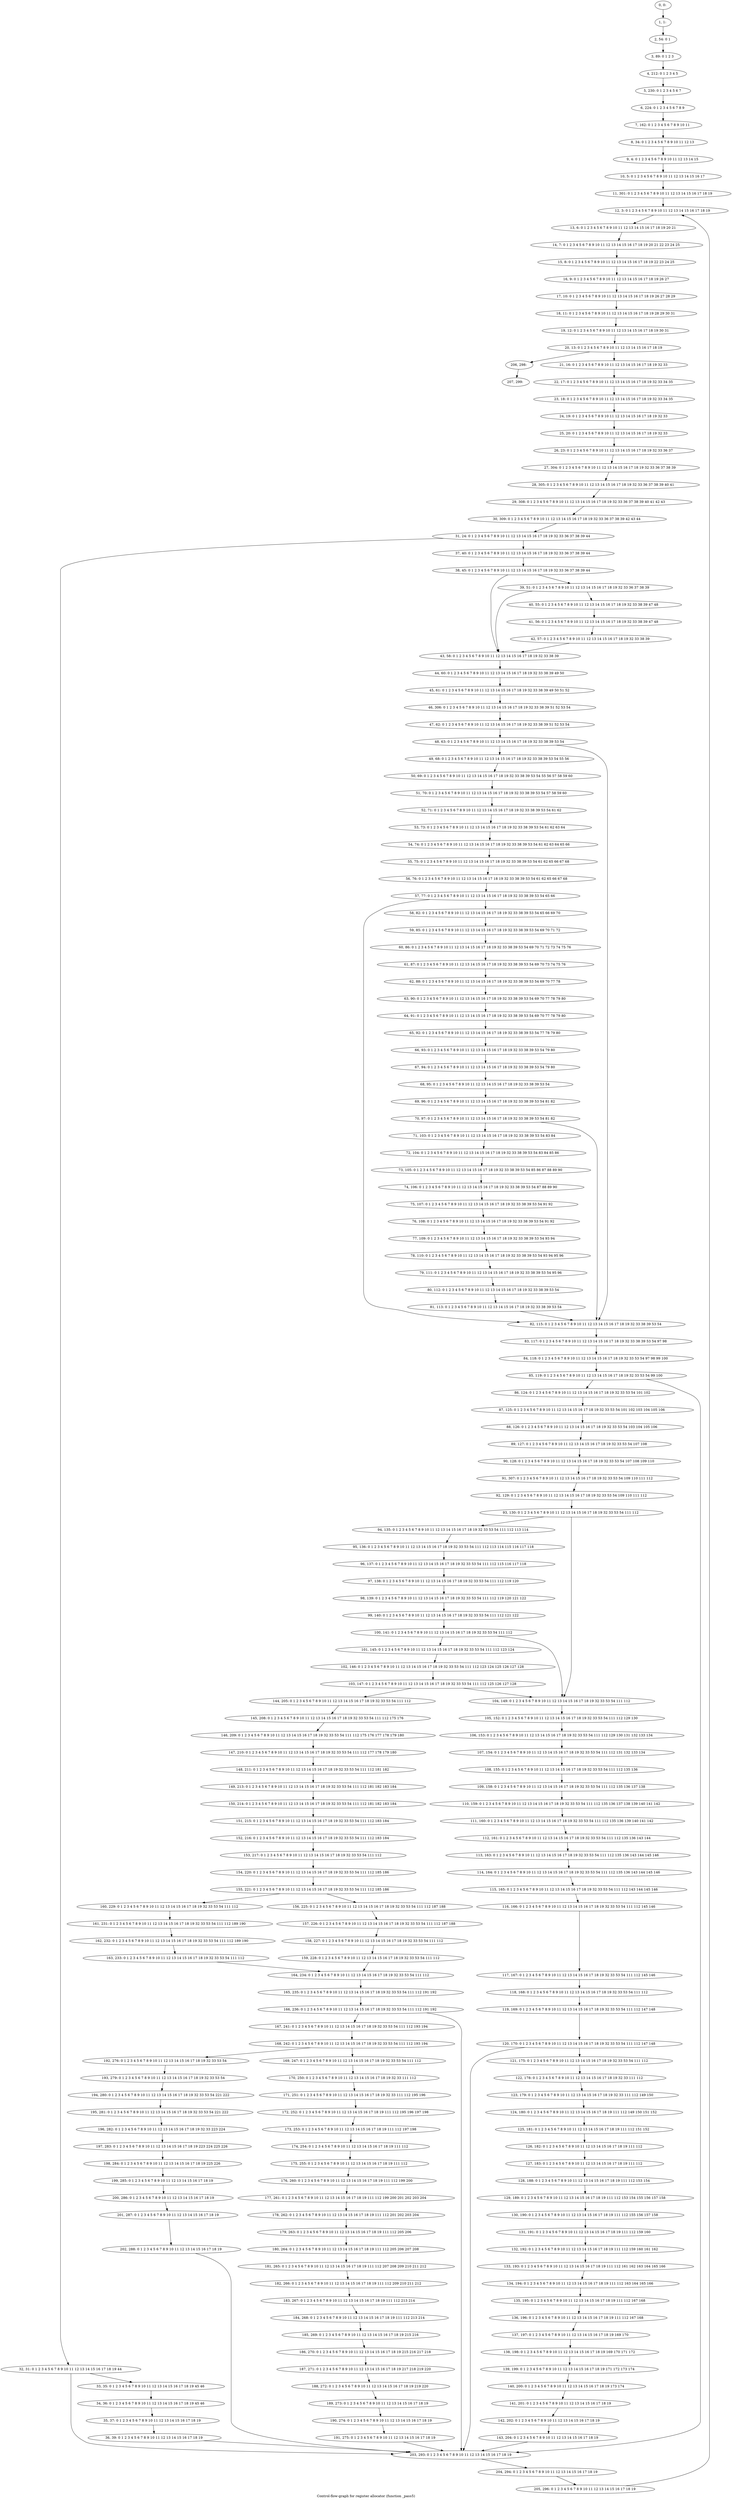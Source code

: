 digraph G {
graph [label="Control-flow-graph for register allocator (function _pass5)"]
0[label="0, 0: "];
1[label="1, 1: "];
2[label="2, 54: 0 1 "];
3[label="3, 89: 0 1 2 3 "];
4[label="4, 212: 0 1 2 3 4 5 "];
5[label="5, 230: 0 1 2 3 4 5 6 7 "];
6[label="6, 224: 0 1 2 3 4 5 6 7 8 9 "];
7[label="7, 162: 0 1 2 3 4 5 6 7 8 9 10 11 "];
8[label="8, 34: 0 1 2 3 4 5 6 7 8 9 10 11 12 13 "];
9[label="9, 4: 0 1 2 3 4 5 6 7 8 9 10 11 12 13 14 15 "];
10[label="10, 5: 0 1 2 3 4 5 6 7 8 9 10 11 12 13 14 15 16 17 "];
11[label="11, 301: 0 1 2 3 4 5 6 7 8 9 10 11 12 13 14 15 16 17 18 19 "];
12[label="12, 3: 0 1 2 3 4 5 6 7 8 9 10 11 12 13 14 15 16 17 18 19 "];
13[label="13, 6: 0 1 2 3 4 5 6 7 8 9 10 11 12 13 14 15 16 17 18 19 20 21 "];
14[label="14, 7: 0 1 2 3 4 5 6 7 8 9 10 11 12 13 14 15 16 17 18 19 20 21 22 23 24 25 "];
15[label="15, 8: 0 1 2 3 4 5 6 7 8 9 10 11 12 13 14 15 16 17 18 19 22 23 24 25 "];
16[label="16, 9: 0 1 2 3 4 5 6 7 8 9 10 11 12 13 14 15 16 17 18 19 26 27 "];
17[label="17, 10: 0 1 2 3 4 5 6 7 8 9 10 11 12 13 14 15 16 17 18 19 26 27 28 29 "];
18[label="18, 11: 0 1 2 3 4 5 6 7 8 9 10 11 12 13 14 15 16 17 18 19 28 29 30 31 "];
19[label="19, 12: 0 1 2 3 4 5 6 7 8 9 10 11 12 13 14 15 16 17 18 19 30 31 "];
20[label="20, 13: 0 1 2 3 4 5 6 7 8 9 10 11 12 13 14 15 16 17 18 19 "];
21[label="21, 16: 0 1 2 3 4 5 6 7 8 9 10 11 12 13 14 15 16 17 18 19 32 33 "];
22[label="22, 17: 0 1 2 3 4 5 6 7 8 9 10 11 12 13 14 15 16 17 18 19 32 33 34 35 "];
23[label="23, 18: 0 1 2 3 4 5 6 7 8 9 10 11 12 13 14 15 16 17 18 19 32 33 34 35 "];
24[label="24, 19: 0 1 2 3 4 5 6 7 8 9 10 11 12 13 14 15 16 17 18 19 32 33 "];
25[label="25, 20: 0 1 2 3 4 5 6 7 8 9 10 11 12 13 14 15 16 17 18 19 32 33 "];
26[label="26, 23: 0 1 2 3 4 5 6 7 8 9 10 11 12 13 14 15 16 17 18 19 32 33 36 37 "];
27[label="27, 304: 0 1 2 3 4 5 6 7 8 9 10 11 12 13 14 15 16 17 18 19 32 33 36 37 38 39 "];
28[label="28, 305: 0 1 2 3 4 5 6 7 8 9 10 11 12 13 14 15 16 17 18 19 32 33 36 37 38 39 40 41 "];
29[label="29, 308: 0 1 2 3 4 5 6 7 8 9 10 11 12 13 14 15 16 17 18 19 32 33 36 37 38 39 40 41 42 43 "];
30[label="30, 309: 0 1 2 3 4 5 6 7 8 9 10 11 12 13 14 15 16 17 18 19 32 33 36 37 38 39 42 43 44 "];
31[label="31, 24: 0 1 2 3 4 5 6 7 8 9 10 11 12 13 14 15 16 17 18 19 32 33 36 37 38 39 44 "];
32[label="32, 31: 0 1 2 3 4 5 6 7 8 9 10 11 12 13 14 15 16 17 18 19 44 "];
33[label="33, 35: 0 1 2 3 4 5 6 7 8 9 10 11 12 13 14 15 16 17 18 19 45 46 "];
34[label="34, 36: 0 1 2 3 4 5 6 7 8 9 10 11 12 13 14 15 16 17 18 19 45 46 "];
35[label="35, 37: 0 1 2 3 4 5 6 7 8 9 10 11 12 13 14 15 16 17 18 19 "];
36[label="36, 39: 0 1 2 3 4 5 6 7 8 9 10 11 12 13 14 15 16 17 18 19 "];
37[label="37, 40: 0 1 2 3 4 5 6 7 8 9 10 11 12 13 14 15 16 17 18 19 32 33 36 37 38 39 44 "];
38[label="38, 45: 0 1 2 3 4 5 6 7 8 9 10 11 12 13 14 15 16 17 18 19 32 33 36 37 38 39 44 "];
39[label="39, 51: 0 1 2 3 4 5 6 7 8 9 10 11 12 13 14 15 16 17 18 19 32 33 36 37 38 39 "];
40[label="40, 55: 0 1 2 3 4 5 6 7 8 9 10 11 12 13 14 15 16 17 18 19 32 33 38 39 47 48 "];
41[label="41, 56: 0 1 2 3 4 5 6 7 8 9 10 11 12 13 14 15 16 17 18 19 32 33 38 39 47 48 "];
42[label="42, 57: 0 1 2 3 4 5 6 7 8 9 10 11 12 13 14 15 16 17 18 19 32 33 38 39 "];
43[label="43, 58: 0 1 2 3 4 5 6 7 8 9 10 11 12 13 14 15 16 17 18 19 32 33 38 39 "];
44[label="44, 60: 0 1 2 3 4 5 6 7 8 9 10 11 12 13 14 15 16 17 18 19 32 33 38 39 49 50 "];
45[label="45, 61: 0 1 2 3 4 5 6 7 8 9 10 11 12 13 14 15 16 17 18 19 32 33 38 39 49 50 51 52 "];
46[label="46, 306: 0 1 2 3 4 5 6 7 8 9 10 11 12 13 14 15 16 17 18 19 32 33 38 39 51 52 53 54 "];
47[label="47, 62: 0 1 2 3 4 5 6 7 8 9 10 11 12 13 14 15 16 17 18 19 32 33 38 39 51 52 53 54 "];
48[label="48, 63: 0 1 2 3 4 5 6 7 8 9 10 11 12 13 14 15 16 17 18 19 32 33 38 39 53 54 "];
49[label="49, 68: 0 1 2 3 4 5 6 7 8 9 10 11 12 13 14 15 16 17 18 19 32 33 38 39 53 54 55 56 "];
50[label="50, 69: 0 1 2 3 4 5 6 7 8 9 10 11 12 13 14 15 16 17 18 19 32 33 38 39 53 54 55 56 57 58 59 60 "];
51[label="51, 70: 0 1 2 3 4 5 6 7 8 9 10 11 12 13 14 15 16 17 18 19 32 33 38 39 53 54 57 58 59 60 "];
52[label="52, 71: 0 1 2 3 4 5 6 7 8 9 10 11 12 13 14 15 16 17 18 19 32 33 38 39 53 54 61 62 "];
53[label="53, 73: 0 1 2 3 4 5 6 7 8 9 10 11 12 13 14 15 16 17 18 19 32 33 38 39 53 54 61 62 63 64 "];
54[label="54, 74: 0 1 2 3 4 5 6 7 8 9 10 11 12 13 14 15 16 17 18 19 32 33 38 39 53 54 61 62 63 64 65 66 "];
55[label="55, 75: 0 1 2 3 4 5 6 7 8 9 10 11 12 13 14 15 16 17 18 19 32 33 38 39 53 54 61 62 65 66 67 68 "];
56[label="56, 76: 0 1 2 3 4 5 6 7 8 9 10 11 12 13 14 15 16 17 18 19 32 33 38 39 53 54 61 62 65 66 67 68 "];
57[label="57, 77: 0 1 2 3 4 5 6 7 8 9 10 11 12 13 14 15 16 17 18 19 32 33 38 39 53 54 65 66 "];
58[label="58, 82: 0 1 2 3 4 5 6 7 8 9 10 11 12 13 14 15 16 17 18 19 32 33 38 39 53 54 65 66 69 70 "];
59[label="59, 85: 0 1 2 3 4 5 6 7 8 9 10 11 12 13 14 15 16 17 18 19 32 33 38 39 53 54 69 70 71 72 "];
60[label="60, 86: 0 1 2 3 4 5 6 7 8 9 10 11 12 13 14 15 16 17 18 19 32 33 38 39 53 54 69 70 71 72 73 74 75 76 "];
61[label="61, 87: 0 1 2 3 4 5 6 7 8 9 10 11 12 13 14 15 16 17 18 19 32 33 38 39 53 54 69 70 73 74 75 76 "];
62[label="62, 88: 0 1 2 3 4 5 6 7 8 9 10 11 12 13 14 15 16 17 18 19 32 33 38 39 53 54 69 70 77 78 "];
63[label="63, 90: 0 1 2 3 4 5 6 7 8 9 10 11 12 13 14 15 16 17 18 19 32 33 38 39 53 54 69 70 77 78 79 80 "];
64[label="64, 91: 0 1 2 3 4 5 6 7 8 9 10 11 12 13 14 15 16 17 18 19 32 33 38 39 53 54 69 70 77 78 79 80 "];
65[label="65, 92: 0 1 2 3 4 5 6 7 8 9 10 11 12 13 14 15 16 17 18 19 32 33 38 39 53 54 77 78 79 80 "];
66[label="66, 93: 0 1 2 3 4 5 6 7 8 9 10 11 12 13 14 15 16 17 18 19 32 33 38 39 53 54 79 80 "];
67[label="67, 94: 0 1 2 3 4 5 6 7 8 9 10 11 12 13 14 15 16 17 18 19 32 33 38 39 53 54 79 80 "];
68[label="68, 95: 0 1 2 3 4 5 6 7 8 9 10 11 12 13 14 15 16 17 18 19 32 33 38 39 53 54 "];
69[label="69, 96: 0 1 2 3 4 5 6 7 8 9 10 11 12 13 14 15 16 17 18 19 32 33 38 39 53 54 81 82 "];
70[label="70, 97: 0 1 2 3 4 5 6 7 8 9 10 11 12 13 14 15 16 17 18 19 32 33 38 39 53 54 81 82 "];
71[label="71, 103: 0 1 2 3 4 5 6 7 8 9 10 11 12 13 14 15 16 17 18 19 32 33 38 39 53 54 83 84 "];
72[label="72, 104: 0 1 2 3 4 5 6 7 8 9 10 11 12 13 14 15 16 17 18 19 32 33 38 39 53 54 83 84 85 86 "];
73[label="73, 105: 0 1 2 3 4 5 6 7 8 9 10 11 12 13 14 15 16 17 18 19 32 33 38 39 53 54 85 86 87 88 89 90 "];
74[label="74, 106: 0 1 2 3 4 5 6 7 8 9 10 11 12 13 14 15 16 17 18 19 32 33 38 39 53 54 87 88 89 90 "];
75[label="75, 107: 0 1 2 3 4 5 6 7 8 9 10 11 12 13 14 15 16 17 18 19 32 33 38 39 53 54 91 92 "];
76[label="76, 108: 0 1 2 3 4 5 6 7 8 9 10 11 12 13 14 15 16 17 18 19 32 33 38 39 53 54 91 92 "];
77[label="77, 109: 0 1 2 3 4 5 6 7 8 9 10 11 12 13 14 15 16 17 18 19 32 33 38 39 53 54 93 94 "];
78[label="78, 110: 0 1 2 3 4 5 6 7 8 9 10 11 12 13 14 15 16 17 18 19 32 33 38 39 53 54 93 94 95 96 "];
79[label="79, 111: 0 1 2 3 4 5 6 7 8 9 10 11 12 13 14 15 16 17 18 19 32 33 38 39 53 54 95 96 "];
80[label="80, 112: 0 1 2 3 4 5 6 7 8 9 10 11 12 13 14 15 16 17 18 19 32 33 38 39 53 54 "];
81[label="81, 113: 0 1 2 3 4 5 6 7 8 9 10 11 12 13 14 15 16 17 18 19 32 33 38 39 53 54 "];
82[label="82, 115: 0 1 2 3 4 5 6 7 8 9 10 11 12 13 14 15 16 17 18 19 32 33 38 39 53 54 "];
83[label="83, 117: 0 1 2 3 4 5 6 7 8 9 10 11 12 13 14 15 16 17 18 19 32 33 38 39 53 54 97 98 "];
84[label="84, 118: 0 1 2 3 4 5 6 7 8 9 10 11 12 13 14 15 16 17 18 19 32 33 53 54 97 98 99 100 "];
85[label="85, 119: 0 1 2 3 4 5 6 7 8 9 10 11 12 13 14 15 16 17 18 19 32 33 53 54 99 100 "];
86[label="86, 124: 0 1 2 3 4 5 6 7 8 9 10 11 12 13 14 15 16 17 18 19 32 33 53 54 101 102 "];
87[label="87, 125: 0 1 2 3 4 5 6 7 8 9 10 11 12 13 14 15 16 17 18 19 32 33 53 54 101 102 103 104 105 106 "];
88[label="88, 126: 0 1 2 3 4 5 6 7 8 9 10 11 12 13 14 15 16 17 18 19 32 33 53 54 103 104 105 106 "];
89[label="89, 127: 0 1 2 3 4 5 6 7 8 9 10 11 12 13 14 15 16 17 18 19 32 33 53 54 107 108 "];
90[label="90, 128: 0 1 2 3 4 5 6 7 8 9 10 11 12 13 14 15 16 17 18 19 32 33 53 54 107 108 109 110 "];
91[label="91, 307: 0 1 2 3 4 5 6 7 8 9 10 11 12 13 14 15 16 17 18 19 32 33 53 54 109 110 111 112 "];
92[label="92, 129: 0 1 2 3 4 5 6 7 8 9 10 11 12 13 14 15 16 17 18 19 32 33 53 54 109 110 111 112 "];
93[label="93, 130: 0 1 2 3 4 5 6 7 8 9 10 11 12 13 14 15 16 17 18 19 32 33 53 54 111 112 "];
94[label="94, 135: 0 1 2 3 4 5 6 7 8 9 10 11 12 13 14 15 16 17 18 19 32 33 53 54 111 112 113 114 "];
95[label="95, 136: 0 1 2 3 4 5 6 7 8 9 10 11 12 13 14 15 16 17 18 19 32 33 53 54 111 112 113 114 115 116 117 118 "];
96[label="96, 137: 0 1 2 3 4 5 6 7 8 9 10 11 12 13 14 15 16 17 18 19 32 33 53 54 111 112 115 116 117 118 "];
97[label="97, 138: 0 1 2 3 4 5 6 7 8 9 10 11 12 13 14 15 16 17 18 19 32 33 53 54 111 112 119 120 "];
98[label="98, 139: 0 1 2 3 4 5 6 7 8 9 10 11 12 13 14 15 16 17 18 19 32 33 53 54 111 112 119 120 121 122 "];
99[label="99, 140: 0 1 2 3 4 5 6 7 8 9 10 11 12 13 14 15 16 17 18 19 32 33 53 54 111 112 121 122 "];
100[label="100, 141: 0 1 2 3 4 5 6 7 8 9 10 11 12 13 14 15 16 17 18 19 32 33 53 54 111 112 "];
101[label="101, 145: 0 1 2 3 4 5 6 7 8 9 10 11 12 13 14 15 16 17 18 19 32 33 53 54 111 112 123 124 "];
102[label="102, 146: 0 1 2 3 4 5 6 7 8 9 10 11 12 13 14 15 16 17 18 19 32 33 53 54 111 112 123 124 125 126 127 128 "];
103[label="103, 147: 0 1 2 3 4 5 6 7 8 9 10 11 12 13 14 15 16 17 18 19 32 33 53 54 111 112 125 126 127 128 "];
104[label="104, 149: 0 1 2 3 4 5 6 7 8 9 10 11 12 13 14 15 16 17 18 19 32 33 53 54 111 112 "];
105[label="105, 152: 0 1 2 3 4 5 6 7 8 9 10 11 12 13 14 15 16 17 18 19 32 33 53 54 111 112 129 130 "];
106[label="106, 153: 0 1 2 3 4 5 6 7 8 9 10 11 12 13 14 15 16 17 18 19 32 33 53 54 111 112 129 130 131 132 133 134 "];
107[label="107, 154: 0 1 2 3 4 5 6 7 8 9 10 11 12 13 14 15 16 17 18 19 32 33 53 54 111 112 131 132 133 134 "];
108[label="108, 155: 0 1 2 3 4 5 6 7 8 9 10 11 12 13 14 15 16 17 18 19 32 33 53 54 111 112 135 136 "];
109[label="109, 158: 0 1 2 3 4 5 6 7 8 9 10 11 12 13 14 15 16 17 18 19 32 33 53 54 111 112 135 136 137 138 "];
110[label="110, 159: 0 1 2 3 4 5 6 7 8 9 10 11 12 13 14 15 16 17 18 19 32 33 53 54 111 112 135 136 137 138 139 140 141 142 "];
111[label="111, 160: 0 1 2 3 4 5 6 7 8 9 10 11 12 13 14 15 16 17 18 19 32 33 53 54 111 112 135 136 139 140 141 142 "];
112[label="112, 161: 0 1 2 3 4 5 6 7 8 9 10 11 12 13 14 15 16 17 18 19 32 33 53 54 111 112 135 136 143 144 "];
113[label="113, 163: 0 1 2 3 4 5 6 7 8 9 10 11 12 13 14 15 16 17 18 19 32 33 53 54 111 112 135 136 143 144 145 146 "];
114[label="114, 164: 0 1 2 3 4 5 6 7 8 9 10 11 12 13 14 15 16 17 18 19 32 33 53 54 111 112 135 136 143 144 145 146 "];
115[label="115, 165: 0 1 2 3 4 5 6 7 8 9 10 11 12 13 14 15 16 17 18 19 32 33 53 54 111 112 143 144 145 146 "];
116[label="116, 166: 0 1 2 3 4 5 6 7 8 9 10 11 12 13 14 15 16 17 18 19 32 33 53 54 111 112 145 146 "];
117[label="117, 167: 0 1 2 3 4 5 6 7 8 9 10 11 12 13 14 15 16 17 18 19 32 33 53 54 111 112 145 146 "];
118[label="118, 168: 0 1 2 3 4 5 6 7 8 9 10 11 12 13 14 15 16 17 18 19 32 33 53 54 111 112 "];
119[label="119, 169: 0 1 2 3 4 5 6 7 8 9 10 11 12 13 14 15 16 17 18 19 32 33 53 54 111 112 147 148 "];
120[label="120, 170: 0 1 2 3 4 5 6 7 8 9 10 11 12 13 14 15 16 17 18 19 32 33 53 54 111 112 147 148 "];
121[label="121, 175: 0 1 2 3 4 5 6 7 8 9 10 11 12 13 14 15 16 17 18 19 32 33 53 54 111 112 "];
122[label="122, 178: 0 1 2 3 4 5 6 7 8 9 10 11 12 13 14 15 16 17 18 19 32 33 111 112 "];
123[label="123, 179: 0 1 2 3 4 5 6 7 8 9 10 11 12 13 14 15 16 17 18 19 32 33 111 112 149 150 "];
124[label="124, 180: 0 1 2 3 4 5 6 7 8 9 10 11 12 13 14 15 16 17 18 19 111 112 149 150 151 152 "];
125[label="125, 181: 0 1 2 3 4 5 6 7 8 9 10 11 12 13 14 15 16 17 18 19 111 112 151 152 "];
126[label="126, 182: 0 1 2 3 4 5 6 7 8 9 10 11 12 13 14 15 16 17 18 19 111 112 "];
127[label="127, 183: 0 1 2 3 4 5 6 7 8 9 10 11 12 13 14 15 16 17 18 19 111 112 "];
128[label="128, 188: 0 1 2 3 4 5 6 7 8 9 10 11 12 13 14 15 16 17 18 19 111 112 153 154 "];
129[label="129, 189: 0 1 2 3 4 5 6 7 8 9 10 11 12 13 14 15 16 17 18 19 111 112 153 154 155 156 157 158 "];
130[label="130, 190: 0 1 2 3 4 5 6 7 8 9 10 11 12 13 14 15 16 17 18 19 111 112 155 156 157 158 "];
131[label="131, 191: 0 1 2 3 4 5 6 7 8 9 10 11 12 13 14 15 16 17 18 19 111 112 159 160 "];
132[label="132, 192: 0 1 2 3 4 5 6 7 8 9 10 11 12 13 14 15 16 17 18 19 111 112 159 160 161 162 "];
133[label="133, 193: 0 1 2 3 4 5 6 7 8 9 10 11 12 13 14 15 16 17 18 19 111 112 161 162 163 164 165 166 "];
134[label="134, 194: 0 1 2 3 4 5 6 7 8 9 10 11 12 13 14 15 16 17 18 19 111 112 163 164 165 166 "];
135[label="135, 195: 0 1 2 3 4 5 6 7 8 9 10 11 12 13 14 15 16 17 18 19 111 112 167 168 "];
136[label="136, 196: 0 1 2 3 4 5 6 7 8 9 10 11 12 13 14 15 16 17 18 19 111 112 167 168 "];
137[label="137, 197: 0 1 2 3 4 5 6 7 8 9 10 11 12 13 14 15 16 17 18 19 169 170 "];
138[label="138, 198: 0 1 2 3 4 5 6 7 8 9 10 11 12 13 14 15 16 17 18 19 169 170 171 172 "];
139[label="139, 199: 0 1 2 3 4 5 6 7 8 9 10 11 12 13 14 15 16 17 18 19 171 172 173 174 "];
140[label="140, 200: 0 1 2 3 4 5 6 7 8 9 10 11 12 13 14 15 16 17 18 19 173 174 "];
141[label="141, 201: 0 1 2 3 4 5 6 7 8 9 10 11 12 13 14 15 16 17 18 19 "];
142[label="142, 202: 0 1 2 3 4 5 6 7 8 9 10 11 12 13 14 15 16 17 18 19 "];
143[label="143, 204: 0 1 2 3 4 5 6 7 8 9 10 11 12 13 14 15 16 17 18 19 "];
144[label="144, 205: 0 1 2 3 4 5 6 7 8 9 10 11 12 13 14 15 16 17 18 19 32 33 53 54 111 112 "];
145[label="145, 208: 0 1 2 3 4 5 6 7 8 9 10 11 12 13 14 15 16 17 18 19 32 33 53 54 111 112 175 176 "];
146[label="146, 209: 0 1 2 3 4 5 6 7 8 9 10 11 12 13 14 15 16 17 18 19 32 33 53 54 111 112 175 176 177 178 179 180 "];
147[label="147, 210: 0 1 2 3 4 5 6 7 8 9 10 11 12 13 14 15 16 17 18 19 32 33 53 54 111 112 177 178 179 180 "];
148[label="148, 211: 0 1 2 3 4 5 6 7 8 9 10 11 12 13 14 15 16 17 18 19 32 33 53 54 111 112 181 182 "];
149[label="149, 213: 0 1 2 3 4 5 6 7 8 9 10 11 12 13 14 15 16 17 18 19 32 33 53 54 111 112 181 182 183 184 "];
150[label="150, 214: 0 1 2 3 4 5 6 7 8 9 10 11 12 13 14 15 16 17 18 19 32 33 53 54 111 112 181 182 183 184 "];
151[label="151, 215: 0 1 2 3 4 5 6 7 8 9 10 11 12 13 14 15 16 17 18 19 32 33 53 54 111 112 183 184 "];
152[label="152, 216: 0 1 2 3 4 5 6 7 8 9 10 11 12 13 14 15 16 17 18 19 32 33 53 54 111 112 183 184 "];
153[label="153, 217: 0 1 2 3 4 5 6 7 8 9 10 11 12 13 14 15 16 17 18 19 32 33 53 54 111 112 "];
154[label="154, 220: 0 1 2 3 4 5 6 7 8 9 10 11 12 13 14 15 16 17 18 19 32 33 53 54 111 112 185 186 "];
155[label="155, 221: 0 1 2 3 4 5 6 7 8 9 10 11 12 13 14 15 16 17 18 19 32 33 53 54 111 112 185 186 "];
156[label="156, 225: 0 1 2 3 4 5 6 7 8 9 10 11 12 13 14 15 16 17 18 19 32 33 53 54 111 112 187 188 "];
157[label="157, 226: 0 1 2 3 4 5 6 7 8 9 10 11 12 13 14 15 16 17 18 19 32 33 53 54 111 112 187 188 "];
158[label="158, 227: 0 1 2 3 4 5 6 7 8 9 10 11 12 13 14 15 16 17 18 19 32 33 53 54 111 112 "];
159[label="159, 228: 0 1 2 3 4 5 6 7 8 9 10 11 12 13 14 15 16 17 18 19 32 33 53 54 111 112 "];
160[label="160, 229: 0 1 2 3 4 5 6 7 8 9 10 11 12 13 14 15 16 17 18 19 32 33 53 54 111 112 "];
161[label="161, 231: 0 1 2 3 4 5 6 7 8 9 10 11 12 13 14 15 16 17 18 19 32 33 53 54 111 112 189 190 "];
162[label="162, 232: 0 1 2 3 4 5 6 7 8 9 10 11 12 13 14 15 16 17 18 19 32 33 53 54 111 112 189 190 "];
163[label="163, 233: 0 1 2 3 4 5 6 7 8 9 10 11 12 13 14 15 16 17 18 19 32 33 53 54 111 112 "];
164[label="164, 234: 0 1 2 3 4 5 6 7 8 9 10 11 12 13 14 15 16 17 18 19 32 33 53 54 111 112 "];
165[label="165, 235: 0 1 2 3 4 5 6 7 8 9 10 11 12 13 14 15 16 17 18 19 32 33 53 54 111 112 191 192 "];
166[label="166, 236: 0 1 2 3 4 5 6 7 8 9 10 11 12 13 14 15 16 17 18 19 32 33 53 54 111 112 191 192 "];
167[label="167, 241: 0 1 2 3 4 5 6 7 8 9 10 11 12 13 14 15 16 17 18 19 32 33 53 54 111 112 193 194 "];
168[label="168, 242: 0 1 2 3 4 5 6 7 8 9 10 11 12 13 14 15 16 17 18 19 32 33 53 54 111 112 193 194 "];
169[label="169, 247: 0 1 2 3 4 5 6 7 8 9 10 11 12 13 14 15 16 17 18 19 32 33 53 54 111 112 "];
170[label="170, 250: 0 1 2 3 4 5 6 7 8 9 10 11 12 13 14 15 16 17 18 19 32 33 111 112 "];
171[label="171, 251: 0 1 2 3 4 5 6 7 8 9 10 11 12 13 14 15 16 17 18 19 32 33 111 112 195 196 "];
172[label="172, 252: 0 1 2 3 4 5 6 7 8 9 10 11 12 13 14 15 16 17 18 19 111 112 195 196 197 198 "];
173[label="173, 253: 0 1 2 3 4 5 6 7 8 9 10 11 12 13 14 15 16 17 18 19 111 112 197 198 "];
174[label="174, 254: 0 1 2 3 4 5 6 7 8 9 10 11 12 13 14 15 16 17 18 19 111 112 "];
175[label="175, 255: 0 1 2 3 4 5 6 7 8 9 10 11 12 13 14 15 16 17 18 19 111 112 "];
176[label="176, 260: 0 1 2 3 4 5 6 7 8 9 10 11 12 13 14 15 16 17 18 19 111 112 199 200 "];
177[label="177, 261: 0 1 2 3 4 5 6 7 8 9 10 11 12 13 14 15 16 17 18 19 111 112 199 200 201 202 203 204 "];
178[label="178, 262: 0 1 2 3 4 5 6 7 8 9 10 11 12 13 14 15 16 17 18 19 111 112 201 202 203 204 "];
179[label="179, 263: 0 1 2 3 4 5 6 7 8 9 10 11 12 13 14 15 16 17 18 19 111 112 205 206 "];
180[label="180, 264: 0 1 2 3 4 5 6 7 8 9 10 11 12 13 14 15 16 17 18 19 111 112 205 206 207 208 "];
181[label="181, 265: 0 1 2 3 4 5 6 7 8 9 10 11 12 13 14 15 16 17 18 19 111 112 207 208 209 210 211 212 "];
182[label="182, 266: 0 1 2 3 4 5 6 7 8 9 10 11 12 13 14 15 16 17 18 19 111 112 209 210 211 212 "];
183[label="183, 267: 0 1 2 3 4 5 6 7 8 9 10 11 12 13 14 15 16 17 18 19 111 112 213 214 "];
184[label="184, 268: 0 1 2 3 4 5 6 7 8 9 10 11 12 13 14 15 16 17 18 19 111 112 213 214 "];
185[label="185, 269: 0 1 2 3 4 5 6 7 8 9 10 11 12 13 14 15 16 17 18 19 215 216 "];
186[label="186, 270: 0 1 2 3 4 5 6 7 8 9 10 11 12 13 14 15 16 17 18 19 215 216 217 218 "];
187[label="187, 271: 0 1 2 3 4 5 6 7 8 9 10 11 12 13 14 15 16 17 18 19 217 218 219 220 "];
188[label="188, 272: 0 1 2 3 4 5 6 7 8 9 10 11 12 13 14 15 16 17 18 19 219 220 "];
189[label="189, 273: 0 1 2 3 4 5 6 7 8 9 10 11 12 13 14 15 16 17 18 19 "];
190[label="190, 274: 0 1 2 3 4 5 6 7 8 9 10 11 12 13 14 15 16 17 18 19 "];
191[label="191, 275: 0 1 2 3 4 5 6 7 8 9 10 11 12 13 14 15 16 17 18 19 "];
192[label="192, 276: 0 1 2 3 4 5 6 7 8 9 10 11 12 13 14 15 16 17 18 19 32 33 53 54 "];
193[label="193, 279: 0 1 2 3 4 5 6 7 8 9 10 11 12 13 14 15 16 17 18 19 32 33 53 54 "];
194[label="194, 280: 0 1 2 3 4 5 6 7 8 9 10 11 12 13 14 15 16 17 18 19 32 33 53 54 221 222 "];
195[label="195, 281: 0 1 2 3 4 5 6 7 8 9 10 11 12 13 14 15 16 17 18 19 32 33 53 54 221 222 "];
196[label="196, 282: 0 1 2 3 4 5 6 7 8 9 10 11 12 13 14 15 16 17 18 19 32 33 223 224 "];
197[label="197, 283: 0 1 2 3 4 5 6 7 8 9 10 11 12 13 14 15 16 17 18 19 223 224 225 226 "];
198[label="198, 284: 0 1 2 3 4 5 6 7 8 9 10 11 12 13 14 15 16 17 18 19 225 226 "];
199[label="199, 285: 0 1 2 3 4 5 6 7 8 9 10 11 12 13 14 15 16 17 18 19 "];
200[label="200, 286: 0 1 2 3 4 5 6 7 8 9 10 11 12 13 14 15 16 17 18 19 "];
201[label="201, 287: 0 1 2 3 4 5 6 7 8 9 10 11 12 13 14 15 16 17 18 19 "];
202[label="202, 288: 0 1 2 3 4 5 6 7 8 9 10 11 12 13 14 15 16 17 18 19 "];
203[label="203, 293: 0 1 2 3 4 5 6 7 8 9 10 11 12 13 14 15 16 17 18 19 "];
204[label="204, 294: 0 1 2 3 4 5 6 7 8 9 10 11 12 13 14 15 16 17 18 19 "];
205[label="205, 296: 0 1 2 3 4 5 6 7 8 9 10 11 12 13 14 15 16 17 18 19 "];
206[label="206, 298: "];
207[label="207, 299: "];
0->1 ;
1->2 ;
2->3 ;
3->4 ;
4->5 ;
5->6 ;
6->7 ;
7->8 ;
8->9 ;
9->10 ;
10->11 ;
11->12 ;
12->13 ;
13->14 ;
14->15 ;
15->16 ;
16->17 ;
17->18 ;
18->19 ;
19->20 ;
20->21 ;
20->206 ;
21->22 ;
22->23 ;
23->24 ;
24->25 ;
25->26 ;
26->27 ;
27->28 ;
28->29 ;
29->30 ;
30->31 ;
31->32 ;
31->37 ;
32->33 ;
32->203 ;
33->34 ;
34->35 ;
35->36 ;
36->203 ;
37->38 ;
38->39 ;
38->43 ;
39->40 ;
39->43 ;
40->41 ;
41->42 ;
42->43 ;
43->44 ;
44->45 ;
45->46 ;
46->47 ;
47->48 ;
48->49 ;
48->82 ;
49->50 ;
50->51 ;
51->52 ;
52->53 ;
53->54 ;
54->55 ;
55->56 ;
56->57 ;
57->58 ;
57->82 ;
58->59 ;
59->60 ;
60->61 ;
61->62 ;
62->63 ;
63->64 ;
64->65 ;
65->66 ;
66->67 ;
67->68 ;
68->69 ;
69->70 ;
70->71 ;
70->82 ;
71->72 ;
72->73 ;
73->74 ;
74->75 ;
75->76 ;
76->77 ;
77->78 ;
78->79 ;
79->80 ;
80->81 ;
81->82 ;
82->83 ;
83->84 ;
84->85 ;
85->86 ;
85->203 ;
86->87 ;
87->88 ;
88->89 ;
89->90 ;
90->91 ;
91->92 ;
92->93 ;
93->94 ;
93->104 ;
94->95 ;
95->96 ;
96->97 ;
97->98 ;
98->99 ;
99->100 ;
100->101 ;
100->104 ;
101->102 ;
102->103 ;
103->104 ;
103->144 ;
104->105 ;
105->106 ;
106->107 ;
107->108 ;
108->109 ;
109->110 ;
110->111 ;
111->112 ;
112->113 ;
113->114 ;
114->115 ;
115->116 ;
116->117 ;
117->118 ;
118->119 ;
119->120 ;
120->121 ;
120->203 ;
121->122 ;
122->123 ;
123->124 ;
124->125 ;
125->126 ;
126->127 ;
127->128 ;
128->129 ;
129->130 ;
130->131 ;
131->132 ;
132->133 ;
133->134 ;
134->135 ;
135->136 ;
136->137 ;
137->138 ;
138->139 ;
139->140 ;
140->141 ;
141->142 ;
142->143 ;
143->203 ;
144->145 ;
145->146 ;
146->147 ;
147->148 ;
148->149 ;
149->150 ;
150->151 ;
151->152 ;
152->153 ;
153->154 ;
154->155 ;
155->156 ;
155->160 ;
156->157 ;
157->158 ;
158->159 ;
159->164 ;
160->161 ;
161->162 ;
162->163 ;
163->164 ;
164->165 ;
165->166 ;
166->167 ;
166->203 ;
167->168 ;
168->169 ;
168->192 ;
169->170 ;
170->171 ;
171->172 ;
172->173 ;
173->174 ;
174->175 ;
175->176 ;
176->177 ;
177->178 ;
178->179 ;
179->180 ;
180->181 ;
181->182 ;
182->183 ;
183->184 ;
184->185 ;
185->186 ;
186->187 ;
187->188 ;
188->189 ;
189->190 ;
190->191 ;
191->203 ;
192->193 ;
193->194 ;
194->195 ;
195->196 ;
196->197 ;
197->198 ;
198->199 ;
199->200 ;
200->201 ;
201->202 ;
202->203 ;
203->204 ;
204->205 ;
205->12 ;
206->207 ;
}
